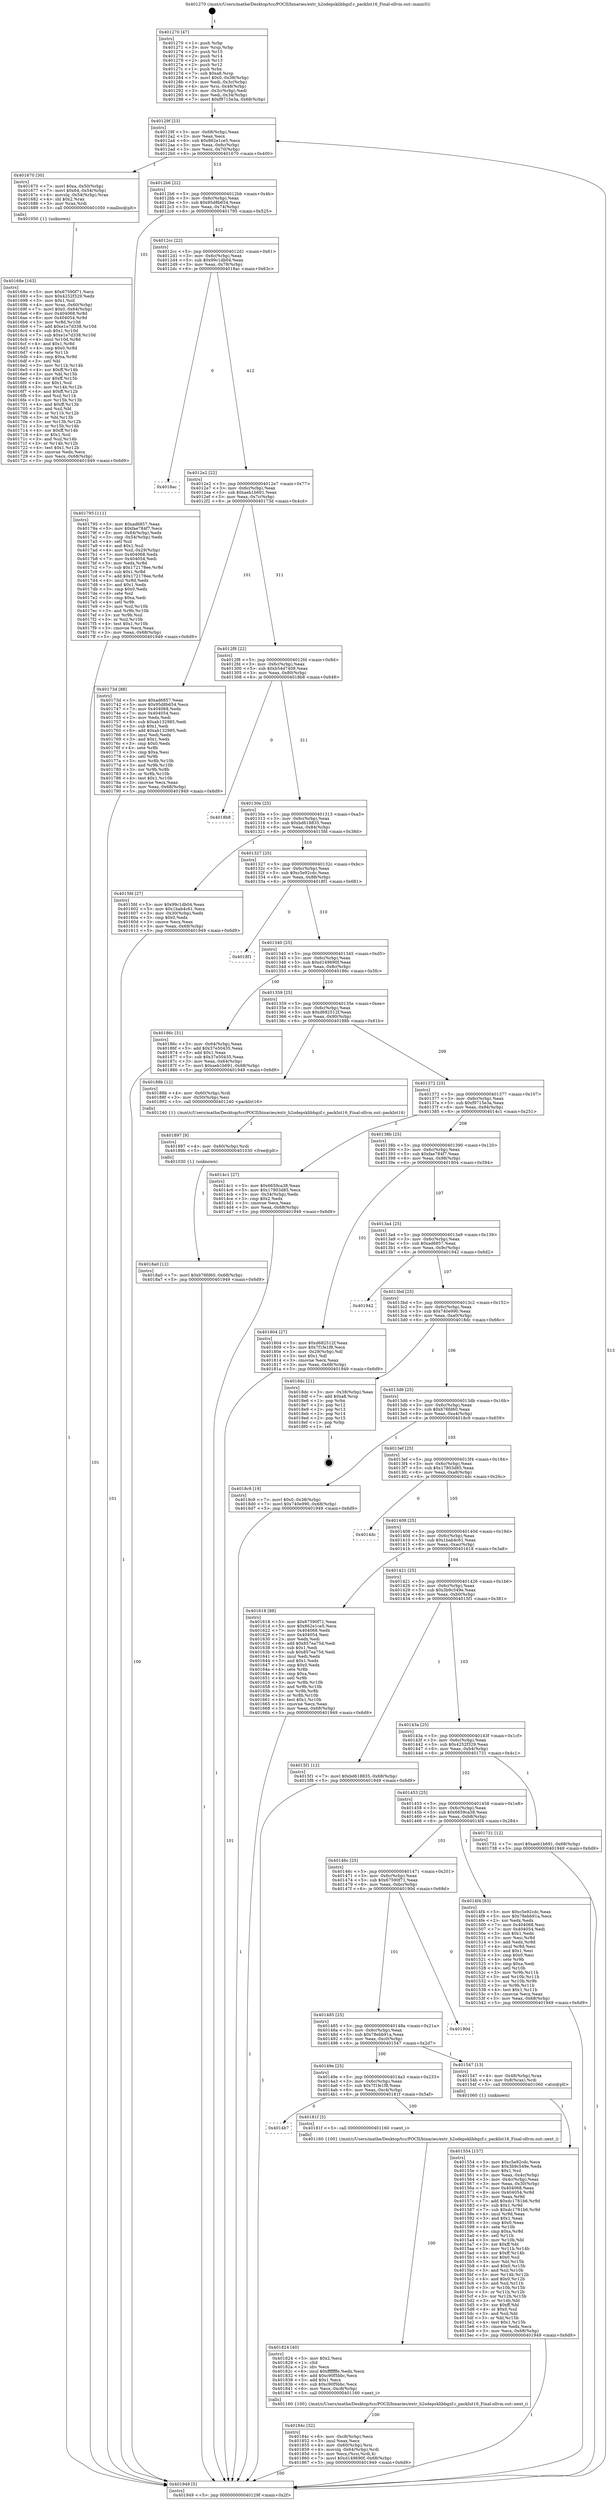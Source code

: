 digraph "0x401270" {
  label = "0x401270 (/mnt/c/Users/mathe/Desktop/tcc/POCII/binaries/extr_h2odepsklibbgzf.c_packInt16_Final-ollvm.out::main(0))"
  labelloc = "t"
  node[shape=record]

  Entry [label="",width=0.3,height=0.3,shape=circle,fillcolor=black,style=filled]
  "0x40129f" [label="{
     0x40129f [23]\l
     | [instrs]\l
     &nbsp;&nbsp;0x40129f \<+3\>: mov -0x68(%rbp),%eax\l
     &nbsp;&nbsp;0x4012a2 \<+2\>: mov %eax,%ecx\l
     &nbsp;&nbsp;0x4012a4 \<+6\>: sub $0x862e1ce5,%ecx\l
     &nbsp;&nbsp;0x4012aa \<+3\>: mov %eax,-0x6c(%rbp)\l
     &nbsp;&nbsp;0x4012ad \<+3\>: mov %ecx,-0x70(%rbp)\l
     &nbsp;&nbsp;0x4012b0 \<+6\>: je 0000000000401670 \<main+0x400\>\l
  }"]
  "0x401670" [label="{
     0x401670 [30]\l
     | [instrs]\l
     &nbsp;&nbsp;0x401670 \<+7\>: movl $0xa,-0x50(%rbp)\l
     &nbsp;&nbsp;0x401677 \<+7\>: movl $0x64,-0x54(%rbp)\l
     &nbsp;&nbsp;0x40167e \<+4\>: movslq -0x54(%rbp),%rax\l
     &nbsp;&nbsp;0x401682 \<+4\>: shl $0x2,%rax\l
     &nbsp;&nbsp;0x401686 \<+3\>: mov %rax,%rdi\l
     &nbsp;&nbsp;0x401689 \<+5\>: call 0000000000401050 \<malloc@plt\>\l
     | [calls]\l
     &nbsp;&nbsp;0x401050 \{1\} (unknown)\l
  }"]
  "0x4012b6" [label="{
     0x4012b6 [22]\l
     | [instrs]\l
     &nbsp;&nbsp;0x4012b6 \<+5\>: jmp 00000000004012bb \<main+0x4b\>\l
     &nbsp;&nbsp;0x4012bb \<+3\>: mov -0x6c(%rbp),%eax\l
     &nbsp;&nbsp;0x4012be \<+5\>: sub $0x95d8b654,%eax\l
     &nbsp;&nbsp;0x4012c3 \<+3\>: mov %eax,-0x74(%rbp)\l
     &nbsp;&nbsp;0x4012c6 \<+6\>: je 0000000000401795 \<main+0x525\>\l
  }"]
  Exit [label="",width=0.3,height=0.3,shape=circle,fillcolor=black,style=filled,peripheries=2]
  "0x401795" [label="{
     0x401795 [111]\l
     | [instrs]\l
     &nbsp;&nbsp;0x401795 \<+5\>: mov $0xad6857,%eax\l
     &nbsp;&nbsp;0x40179a \<+5\>: mov $0xfae784f7,%ecx\l
     &nbsp;&nbsp;0x40179f \<+3\>: mov -0x64(%rbp),%edx\l
     &nbsp;&nbsp;0x4017a2 \<+3\>: cmp -0x54(%rbp),%edx\l
     &nbsp;&nbsp;0x4017a5 \<+4\>: setl %sil\l
     &nbsp;&nbsp;0x4017a9 \<+4\>: and $0x1,%sil\l
     &nbsp;&nbsp;0x4017ad \<+4\>: mov %sil,-0x29(%rbp)\l
     &nbsp;&nbsp;0x4017b1 \<+7\>: mov 0x404068,%edx\l
     &nbsp;&nbsp;0x4017b8 \<+7\>: mov 0x404054,%edi\l
     &nbsp;&nbsp;0x4017bf \<+3\>: mov %edx,%r8d\l
     &nbsp;&nbsp;0x4017c2 \<+7\>: sub $0x172178ee,%r8d\l
     &nbsp;&nbsp;0x4017c9 \<+4\>: sub $0x1,%r8d\l
     &nbsp;&nbsp;0x4017cd \<+7\>: add $0x172178ee,%r8d\l
     &nbsp;&nbsp;0x4017d4 \<+4\>: imul %r8d,%edx\l
     &nbsp;&nbsp;0x4017d8 \<+3\>: and $0x1,%edx\l
     &nbsp;&nbsp;0x4017db \<+3\>: cmp $0x0,%edx\l
     &nbsp;&nbsp;0x4017de \<+4\>: sete %sil\l
     &nbsp;&nbsp;0x4017e2 \<+3\>: cmp $0xa,%edi\l
     &nbsp;&nbsp;0x4017e5 \<+4\>: setl %r9b\l
     &nbsp;&nbsp;0x4017e9 \<+3\>: mov %sil,%r10b\l
     &nbsp;&nbsp;0x4017ec \<+3\>: and %r9b,%r10b\l
     &nbsp;&nbsp;0x4017ef \<+3\>: xor %r9b,%sil\l
     &nbsp;&nbsp;0x4017f2 \<+3\>: or %sil,%r10b\l
     &nbsp;&nbsp;0x4017f5 \<+4\>: test $0x1,%r10b\l
     &nbsp;&nbsp;0x4017f9 \<+3\>: cmovne %ecx,%eax\l
     &nbsp;&nbsp;0x4017fc \<+3\>: mov %eax,-0x68(%rbp)\l
     &nbsp;&nbsp;0x4017ff \<+5\>: jmp 0000000000401949 \<main+0x6d9\>\l
  }"]
  "0x4012cc" [label="{
     0x4012cc [22]\l
     | [instrs]\l
     &nbsp;&nbsp;0x4012cc \<+5\>: jmp 00000000004012d1 \<main+0x61\>\l
     &nbsp;&nbsp;0x4012d1 \<+3\>: mov -0x6c(%rbp),%eax\l
     &nbsp;&nbsp;0x4012d4 \<+5\>: sub $0x99c1db04,%eax\l
     &nbsp;&nbsp;0x4012d9 \<+3\>: mov %eax,-0x78(%rbp)\l
     &nbsp;&nbsp;0x4012dc \<+6\>: je 00000000004018ac \<main+0x63c\>\l
  }"]
  "0x4018a0" [label="{
     0x4018a0 [12]\l
     | [instrs]\l
     &nbsp;&nbsp;0x4018a0 \<+7\>: movl $0xb76fd60,-0x68(%rbp)\l
     &nbsp;&nbsp;0x4018a7 \<+5\>: jmp 0000000000401949 \<main+0x6d9\>\l
  }"]
  "0x4018ac" [label="{
     0x4018ac\l
  }", style=dashed]
  "0x4012e2" [label="{
     0x4012e2 [22]\l
     | [instrs]\l
     &nbsp;&nbsp;0x4012e2 \<+5\>: jmp 00000000004012e7 \<main+0x77\>\l
     &nbsp;&nbsp;0x4012e7 \<+3\>: mov -0x6c(%rbp),%eax\l
     &nbsp;&nbsp;0x4012ea \<+5\>: sub $0xaeb1b691,%eax\l
     &nbsp;&nbsp;0x4012ef \<+3\>: mov %eax,-0x7c(%rbp)\l
     &nbsp;&nbsp;0x4012f2 \<+6\>: je 000000000040173d \<main+0x4cd\>\l
  }"]
  "0x401897" [label="{
     0x401897 [9]\l
     | [instrs]\l
     &nbsp;&nbsp;0x401897 \<+4\>: mov -0x60(%rbp),%rdi\l
     &nbsp;&nbsp;0x40189b \<+5\>: call 0000000000401030 \<free@plt\>\l
     | [calls]\l
     &nbsp;&nbsp;0x401030 \{1\} (unknown)\l
  }"]
  "0x40173d" [label="{
     0x40173d [88]\l
     | [instrs]\l
     &nbsp;&nbsp;0x40173d \<+5\>: mov $0xad6857,%eax\l
     &nbsp;&nbsp;0x401742 \<+5\>: mov $0x95d8b654,%ecx\l
     &nbsp;&nbsp;0x401747 \<+7\>: mov 0x404068,%edx\l
     &nbsp;&nbsp;0x40174e \<+7\>: mov 0x404054,%esi\l
     &nbsp;&nbsp;0x401755 \<+2\>: mov %edx,%edi\l
     &nbsp;&nbsp;0x401757 \<+6\>: sub $0xab132985,%edi\l
     &nbsp;&nbsp;0x40175d \<+3\>: sub $0x1,%edi\l
     &nbsp;&nbsp;0x401760 \<+6\>: add $0xab132985,%edi\l
     &nbsp;&nbsp;0x401766 \<+3\>: imul %edi,%edx\l
     &nbsp;&nbsp;0x401769 \<+3\>: and $0x1,%edx\l
     &nbsp;&nbsp;0x40176c \<+3\>: cmp $0x0,%edx\l
     &nbsp;&nbsp;0x40176f \<+4\>: sete %r8b\l
     &nbsp;&nbsp;0x401773 \<+3\>: cmp $0xa,%esi\l
     &nbsp;&nbsp;0x401776 \<+4\>: setl %r9b\l
     &nbsp;&nbsp;0x40177a \<+3\>: mov %r8b,%r10b\l
     &nbsp;&nbsp;0x40177d \<+3\>: and %r9b,%r10b\l
     &nbsp;&nbsp;0x401780 \<+3\>: xor %r9b,%r8b\l
     &nbsp;&nbsp;0x401783 \<+3\>: or %r8b,%r10b\l
     &nbsp;&nbsp;0x401786 \<+4\>: test $0x1,%r10b\l
     &nbsp;&nbsp;0x40178a \<+3\>: cmovne %ecx,%eax\l
     &nbsp;&nbsp;0x40178d \<+3\>: mov %eax,-0x68(%rbp)\l
     &nbsp;&nbsp;0x401790 \<+5\>: jmp 0000000000401949 \<main+0x6d9\>\l
  }"]
  "0x4012f8" [label="{
     0x4012f8 [22]\l
     | [instrs]\l
     &nbsp;&nbsp;0x4012f8 \<+5\>: jmp 00000000004012fd \<main+0x8d\>\l
     &nbsp;&nbsp;0x4012fd \<+3\>: mov -0x6c(%rbp),%eax\l
     &nbsp;&nbsp;0x401300 \<+5\>: sub $0xb54d7409,%eax\l
     &nbsp;&nbsp;0x401305 \<+3\>: mov %eax,-0x80(%rbp)\l
     &nbsp;&nbsp;0x401308 \<+6\>: je 00000000004018b8 \<main+0x648\>\l
  }"]
  "0x40184c" [label="{
     0x40184c [32]\l
     | [instrs]\l
     &nbsp;&nbsp;0x40184c \<+6\>: mov -0xc8(%rbp),%ecx\l
     &nbsp;&nbsp;0x401852 \<+3\>: imul %eax,%ecx\l
     &nbsp;&nbsp;0x401855 \<+4\>: mov -0x60(%rbp),%rsi\l
     &nbsp;&nbsp;0x401859 \<+4\>: movslq -0x64(%rbp),%rdi\l
     &nbsp;&nbsp;0x40185d \<+3\>: mov %ecx,(%rsi,%rdi,4)\l
     &nbsp;&nbsp;0x401860 \<+7\>: movl $0xd149690f,-0x68(%rbp)\l
     &nbsp;&nbsp;0x401867 \<+5\>: jmp 0000000000401949 \<main+0x6d9\>\l
  }"]
  "0x4018b8" [label="{
     0x4018b8\l
  }", style=dashed]
  "0x40130e" [label="{
     0x40130e [25]\l
     | [instrs]\l
     &nbsp;&nbsp;0x40130e \<+5\>: jmp 0000000000401313 \<main+0xa3\>\l
     &nbsp;&nbsp;0x401313 \<+3\>: mov -0x6c(%rbp),%eax\l
     &nbsp;&nbsp;0x401316 \<+5\>: sub $0xbd618835,%eax\l
     &nbsp;&nbsp;0x40131b \<+6\>: mov %eax,-0x84(%rbp)\l
     &nbsp;&nbsp;0x401321 \<+6\>: je 00000000004015fd \<main+0x38d\>\l
  }"]
  "0x401824" [label="{
     0x401824 [40]\l
     | [instrs]\l
     &nbsp;&nbsp;0x401824 \<+5\>: mov $0x2,%ecx\l
     &nbsp;&nbsp;0x401829 \<+1\>: cltd\l
     &nbsp;&nbsp;0x40182a \<+2\>: idiv %ecx\l
     &nbsp;&nbsp;0x40182c \<+6\>: imul $0xfffffffe,%edx,%ecx\l
     &nbsp;&nbsp;0x401832 \<+6\>: add $0xc90f5bbc,%ecx\l
     &nbsp;&nbsp;0x401838 \<+3\>: add $0x1,%ecx\l
     &nbsp;&nbsp;0x40183b \<+6\>: sub $0xc90f5bbc,%ecx\l
     &nbsp;&nbsp;0x401841 \<+6\>: mov %ecx,-0xc8(%rbp)\l
     &nbsp;&nbsp;0x401847 \<+5\>: call 0000000000401160 \<next_i\>\l
     | [calls]\l
     &nbsp;&nbsp;0x401160 \{100\} (/mnt/c/Users/mathe/Desktop/tcc/POCII/binaries/extr_h2odepsklibbgzf.c_packInt16_Final-ollvm.out::next_i)\l
  }"]
  "0x4015fd" [label="{
     0x4015fd [27]\l
     | [instrs]\l
     &nbsp;&nbsp;0x4015fd \<+5\>: mov $0x99c1db04,%eax\l
     &nbsp;&nbsp;0x401602 \<+5\>: mov $0x1bab4c61,%ecx\l
     &nbsp;&nbsp;0x401607 \<+3\>: mov -0x30(%rbp),%edx\l
     &nbsp;&nbsp;0x40160a \<+3\>: cmp $0x0,%edx\l
     &nbsp;&nbsp;0x40160d \<+3\>: cmove %ecx,%eax\l
     &nbsp;&nbsp;0x401610 \<+3\>: mov %eax,-0x68(%rbp)\l
     &nbsp;&nbsp;0x401613 \<+5\>: jmp 0000000000401949 \<main+0x6d9\>\l
  }"]
  "0x401327" [label="{
     0x401327 [25]\l
     | [instrs]\l
     &nbsp;&nbsp;0x401327 \<+5\>: jmp 000000000040132c \<main+0xbc\>\l
     &nbsp;&nbsp;0x40132c \<+3\>: mov -0x6c(%rbp),%eax\l
     &nbsp;&nbsp;0x40132f \<+5\>: sub $0xc5e92cdc,%eax\l
     &nbsp;&nbsp;0x401334 \<+6\>: mov %eax,-0x88(%rbp)\l
     &nbsp;&nbsp;0x40133a \<+6\>: je 00000000004018f1 \<main+0x681\>\l
  }"]
  "0x4014b7" [label="{
     0x4014b7\l
  }", style=dashed]
  "0x4018f1" [label="{
     0x4018f1\l
  }", style=dashed]
  "0x401340" [label="{
     0x401340 [25]\l
     | [instrs]\l
     &nbsp;&nbsp;0x401340 \<+5\>: jmp 0000000000401345 \<main+0xd5\>\l
     &nbsp;&nbsp;0x401345 \<+3\>: mov -0x6c(%rbp),%eax\l
     &nbsp;&nbsp;0x401348 \<+5\>: sub $0xd149690f,%eax\l
     &nbsp;&nbsp;0x40134d \<+6\>: mov %eax,-0x8c(%rbp)\l
     &nbsp;&nbsp;0x401353 \<+6\>: je 000000000040186c \<main+0x5fc\>\l
  }"]
  "0x40181f" [label="{
     0x40181f [5]\l
     | [instrs]\l
     &nbsp;&nbsp;0x40181f \<+5\>: call 0000000000401160 \<next_i\>\l
     | [calls]\l
     &nbsp;&nbsp;0x401160 \{100\} (/mnt/c/Users/mathe/Desktop/tcc/POCII/binaries/extr_h2odepsklibbgzf.c_packInt16_Final-ollvm.out::next_i)\l
  }"]
  "0x40186c" [label="{
     0x40186c [31]\l
     | [instrs]\l
     &nbsp;&nbsp;0x40186c \<+3\>: mov -0x64(%rbp),%eax\l
     &nbsp;&nbsp;0x40186f \<+5\>: add $0x37e50435,%eax\l
     &nbsp;&nbsp;0x401874 \<+3\>: add $0x1,%eax\l
     &nbsp;&nbsp;0x401877 \<+5\>: sub $0x37e50435,%eax\l
     &nbsp;&nbsp;0x40187c \<+3\>: mov %eax,-0x64(%rbp)\l
     &nbsp;&nbsp;0x40187f \<+7\>: movl $0xaeb1b691,-0x68(%rbp)\l
     &nbsp;&nbsp;0x401886 \<+5\>: jmp 0000000000401949 \<main+0x6d9\>\l
  }"]
  "0x401359" [label="{
     0x401359 [25]\l
     | [instrs]\l
     &nbsp;&nbsp;0x401359 \<+5\>: jmp 000000000040135e \<main+0xee\>\l
     &nbsp;&nbsp;0x40135e \<+3\>: mov -0x6c(%rbp),%eax\l
     &nbsp;&nbsp;0x401361 \<+5\>: sub $0xd682512f,%eax\l
     &nbsp;&nbsp;0x401366 \<+6\>: mov %eax,-0x90(%rbp)\l
     &nbsp;&nbsp;0x40136c \<+6\>: je 000000000040188b \<main+0x61b\>\l
  }"]
  "0x40168e" [label="{
     0x40168e [163]\l
     | [instrs]\l
     &nbsp;&nbsp;0x40168e \<+5\>: mov $0x67590f71,%ecx\l
     &nbsp;&nbsp;0x401693 \<+5\>: mov $0x4252f329,%edx\l
     &nbsp;&nbsp;0x401698 \<+3\>: mov $0x1,%sil\l
     &nbsp;&nbsp;0x40169b \<+4\>: mov %rax,-0x60(%rbp)\l
     &nbsp;&nbsp;0x40169f \<+7\>: movl $0x0,-0x64(%rbp)\l
     &nbsp;&nbsp;0x4016a6 \<+8\>: mov 0x404068,%r8d\l
     &nbsp;&nbsp;0x4016ae \<+8\>: mov 0x404054,%r9d\l
     &nbsp;&nbsp;0x4016b6 \<+3\>: mov %r8d,%r10d\l
     &nbsp;&nbsp;0x4016b9 \<+7\>: add $0xe1e7d338,%r10d\l
     &nbsp;&nbsp;0x4016c0 \<+4\>: sub $0x1,%r10d\l
     &nbsp;&nbsp;0x4016c4 \<+7\>: sub $0xe1e7d338,%r10d\l
     &nbsp;&nbsp;0x4016cb \<+4\>: imul %r10d,%r8d\l
     &nbsp;&nbsp;0x4016cf \<+4\>: and $0x1,%r8d\l
     &nbsp;&nbsp;0x4016d3 \<+4\>: cmp $0x0,%r8d\l
     &nbsp;&nbsp;0x4016d7 \<+4\>: sete %r11b\l
     &nbsp;&nbsp;0x4016db \<+4\>: cmp $0xa,%r9d\l
     &nbsp;&nbsp;0x4016df \<+3\>: setl %bl\l
     &nbsp;&nbsp;0x4016e2 \<+3\>: mov %r11b,%r14b\l
     &nbsp;&nbsp;0x4016e5 \<+4\>: xor $0xff,%r14b\l
     &nbsp;&nbsp;0x4016e9 \<+3\>: mov %bl,%r15b\l
     &nbsp;&nbsp;0x4016ec \<+4\>: xor $0xff,%r15b\l
     &nbsp;&nbsp;0x4016f0 \<+4\>: xor $0x1,%sil\l
     &nbsp;&nbsp;0x4016f4 \<+3\>: mov %r14b,%r12b\l
     &nbsp;&nbsp;0x4016f7 \<+4\>: and $0xff,%r12b\l
     &nbsp;&nbsp;0x4016fb \<+3\>: and %sil,%r11b\l
     &nbsp;&nbsp;0x4016fe \<+3\>: mov %r15b,%r13b\l
     &nbsp;&nbsp;0x401701 \<+4\>: and $0xff,%r13b\l
     &nbsp;&nbsp;0x401705 \<+3\>: and %sil,%bl\l
     &nbsp;&nbsp;0x401708 \<+3\>: or %r11b,%r12b\l
     &nbsp;&nbsp;0x40170b \<+3\>: or %bl,%r13b\l
     &nbsp;&nbsp;0x40170e \<+3\>: xor %r13b,%r12b\l
     &nbsp;&nbsp;0x401711 \<+3\>: or %r15b,%r14b\l
     &nbsp;&nbsp;0x401714 \<+4\>: xor $0xff,%r14b\l
     &nbsp;&nbsp;0x401718 \<+4\>: or $0x1,%sil\l
     &nbsp;&nbsp;0x40171c \<+3\>: and %sil,%r14b\l
     &nbsp;&nbsp;0x40171f \<+3\>: or %r14b,%r12b\l
     &nbsp;&nbsp;0x401722 \<+4\>: test $0x1,%r12b\l
     &nbsp;&nbsp;0x401726 \<+3\>: cmovne %edx,%ecx\l
     &nbsp;&nbsp;0x401729 \<+3\>: mov %ecx,-0x68(%rbp)\l
     &nbsp;&nbsp;0x40172c \<+5\>: jmp 0000000000401949 \<main+0x6d9\>\l
  }"]
  "0x40188b" [label="{
     0x40188b [12]\l
     | [instrs]\l
     &nbsp;&nbsp;0x40188b \<+4\>: mov -0x60(%rbp),%rdi\l
     &nbsp;&nbsp;0x40188f \<+3\>: mov -0x50(%rbp),%esi\l
     &nbsp;&nbsp;0x401892 \<+5\>: call 0000000000401240 \<packInt16\>\l
     | [calls]\l
     &nbsp;&nbsp;0x401240 \{1\} (/mnt/c/Users/mathe/Desktop/tcc/POCII/binaries/extr_h2odepsklibbgzf.c_packInt16_Final-ollvm.out::packInt16)\l
  }"]
  "0x401372" [label="{
     0x401372 [25]\l
     | [instrs]\l
     &nbsp;&nbsp;0x401372 \<+5\>: jmp 0000000000401377 \<main+0x107\>\l
     &nbsp;&nbsp;0x401377 \<+3\>: mov -0x6c(%rbp),%eax\l
     &nbsp;&nbsp;0x40137a \<+5\>: sub $0xf9715e3a,%eax\l
     &nbsp;&nbsp;0x40137f \<+6\>: mov %eax,-0x94(%rbp)\l
     &nbsp;&nbsp;0x401385 \<+6\>: je 00000000004014c1 \<main+0x251\>\l
  }"]
  "0x401554" [label="{
     0x401554 [157]\l
     | [instrs]\l
     &nbsp;&nbsp;0x401554 \<+5\>: mov $0xc5e92cdc,%ecx\l
     &nbsp;&nbsp;0x401559 \<+5\>: mov $0x3b9c549e,%edx\l
     &nbsp;&nbsp;0x40155e \<+3\>: mov $0x1,%sil\l
     &nbsp;&nbsp;0x401561 \<+3\>: mov %eax,-0x4c(%rbp)\l
     &nbsp;&nbsp;0x401564 \<+3\>: mov -0x4c(%rbp),%eax\l
     &nbsp;&nbsp;0x401567 \<+3\>: mov %eax,-0x30(%rbp)\l
     &nbsp;&nbsp;0x40156a \<+7\>: mov 0x404068,%eax\l
     &nbsp;&nbsp;0x401571 \<+8\>: mov 0x404054,%r8d\l
     &nbsp;&nbsp;0x401579 \<+3\>: mov %eax,%r9d\l
     &nbsp;&nbsp;0x40157c \<+7\>: add $0xdc1781b6,%r9d\l
     &nbsp;&nbsp;0x401583 \<+4\>: sub $0x1,%r9d\l
     &nbsp;&nbsp;0x401587 \<+7\>: sub $0xdc1781b6,%r9d\l
     &nbsp;&nbsp;0x40158e \<+4\>: imul %r9d,%eax\l
     &nbsp;&nbsp;0x401592 \<+3\>: and $0x1,%eax\l
     &nbsp;&nbsp;0x401595 \<+3\>: cmp $0x0,%eax\l
     &nbsp;&nbsp;0x401598 \<+4\>: sete %r10b\l
     &nbsp;&nbsp;0x40159c \<+4\>: cmp $0xa,%r8d\l
     &nbsp;&nbsp;0x4015a0 \<+4\>: setl %r11b\l
     &nbsp;&nbsp;0x4015a4 \<+3\>: mov %r10b,%bl\l
     &nbsp;&nbsp;0x4015a7 \<+3\>: xor $0xff,%bl\l
     &nbsp;&nbsp;0x4015aa \<+3\>: mov %r11b,%r14b\l
     &nbsp;&nbsp;0x4015ad \<+4\>: xor $0xff,%r14b\l
     &nbsp;&nbsp;0x4015b1 \<+4\>: xor $0x0,%sil\l
     &nbsp;&nbsp;0x4015b5 \<+3\>: mov %bl,%r15b\l
     &nbsp;&nbsp;0x4015b8 \<+4\>: and $0x0,%r15b\l
     &nbsp;&nbsp;0x4015bc \<+3\>: and %sil,%r10b\l
     &nbsp;&nbsp;0x4015bf \<+3\>: mov %r14b,%r12b\l
     &nbsp;&nbsp;0x4015c2 \<+4\>: and $0x0,%r12b\l
     &nbsp;&nbsp;0x4015c6 \<+3\>: and %sil,%r11b\l
     &nbsp;&nbsp;0x4015c9 \<+3\>: or %r10b,%r15b\l
     &nbsp;&nbsp;0x4015cc \<+3\>: or %r11b,%r12b\l
     &nbsp;&nbsp;0x4015cf \<+3\>: xor %r12b,%r15b\l
     &nbsp;&nbsp;0x4015d2 \<+3\>: or %r14b,%bl\l
     &nbsp;&nbsp;0x4015d5 \<+3\>: xor $0xff,%bl\l
     &nbsp;&nbsp;0x4015d8 \<+4\>: or $0x0,%sil\l
     &nbsp;&nbsp;0x4015dc \<+3\>: and %sil,%bl\l
     &nbsp;&nbsp;0x4015df \<+3\>: or %bl,%r15b\l
     &nbsp;&nbsp;0x4015e2 \<+4\>: test $0x1,%r15b\l
     &nbsp;&nbsp;0x4015e6 \<+3\>: cmovne %edx,%ecx\l
     &nbsp;&nbsp;0x4015e9 \<+3\>: mov %ecx,-0x68(%rbp)\l
     &nbsp;&nbsp;0x4015ec \<+5\>: jmp 0000000000401949 \<main+0x6d9\>\l
  }"]
  "0x4014c1" [label="{
     0x4014c1 [27]\l
     | [instrs]\l
     &nbsp;&nbsp;0x4014c1 \<+5\>: mov $0x6659ca38,%eax\l
     &nbsp;&nbsp;0x4014c6 \<+5\>: mov $0x17803d85,%ecx\l
     &nbsp;&nbsp;0x4014cb \<+3\>: mov -0x34(%rbp),%edx\l
     &nbsp;&nbsp;0x4014ce \<+3\>: cmp $0x2,%edx\l
     &nbsp;&nbsp;0x4014d1 \<+3\>: cmovne %ecx,%eax\l
     &nbsp;&nbsp;0x4014d4 \<+3\>: mov %eax,-0x68(%rbp)\l
     &nbsp;&nbsp;0x4014d7 \<+5\>: jmp 0000000000401949 \<main+0x6d9\>\l
  }"]
  "0x40138b" [label="{
     0x40138b [25]\l
     | [instrs]\l
     &nbsp;&nbsp;0x40138b \<+5\>: jmp 0000000000401390 \<main+0x120\>\l
     &nbsp;&nbsp;0x401390 \<+3\>: mov -0x6c(%rbp),%eax\l
     &nbsp;&nbsp;0x401393 \<+5\>: sub $0xfae784f7,%eax\l
     &nbsp;&nbsp;0x401398 \<+6\>: mov %eax,-0x98(%rbp)\l
     &nbsp;&nbsp;0x40139e \<+6\>: je 0000000000401804 \<main+0x594\>\l
  }"]
  "0x401949" [label="{
     0x401949 [5]\l
     | [instrs]\l
     &nbsp;&nbsp;0x401949 \<+5\>: jmp 000000000040129f \<main+0x2f\>\l
  }"]
  "0x401270" [label="{
     0x401270 [47]\l
     | [instrs]\l
     &nbsp;&nbsp;0x401270 \<+1\>: push %rbp\l
     &nbsp;&nbsp;0x401271 \<+3\>: mov %rsp,%rbp\l
     &nbsp;&nbsp;0x401274 \<+2\>: push %r15\l
     &nbsp;&nbsp;0x401276 \<+2\>: push %r14\l
     &nbsp;&nbsp;0x401278 \<+2\>: push %r13\l
     &nbsp;&nbsp;0x40127a \<+2\>: push %r12\l
     &nbsp;&nbsp;0x40127c \<+1\>: push %rbx\l
     &nbsp;&nbsp;0x40127d \<+7\>: sub $0xa8,%rsp\l
     &nbsp;&nbsp;0x401284 \<+7\>: movl $0x0,-0x38(%rbp)\l
     &nbsp;&nbsp;0x40128b \<+3\>: mov %edi,-0x3c(%rbp)\l
     &nbsp;&nbsp;0x40128e \<+4\>: mov %rsi,-0x48(%rbp)\l
     &nbsp;&nbsp;0x401292 \<+3\>: mov -0x3c(%rbp),%edi\l
     &nbsp;&nbsp;0x401295 \<+3\>: mov %edi,-0x34(%rbp)\l
     &nbsp;&nbsp;0x401298 \<+7\>: movl $0xf9715e3a,-0x68(%rbp)\l
  }"]
  "0x40149e" [label="{
     0x40149e [25]\l
     | [instrs]\l
     &nbsp;&nbsp;0x40149e \<+5\>: jmp 00000000004014a3 \<main+0x233\>\l
     &nbsp;&nbsp;0x4014a3 \<+3\>: mov -0x6c(%rbp),%eax\l
     &nbsp;&nbsp;0x4014a6 \<+5\>: sub $0x7f1fe1f8,%eax\l
     &nbsp;&nbsp;0x4014ab \<+6\>: mov %eax,-0xc4(%rbp)\l
     &nbsp;&nbsp;0x4014b1 \<+6\>: je 000000000040181f \<main+0x5af\>\l
  }"]
  "0x401804" [label="{
     0x401804 [27]\l
     | [instrs]\l
     &nbsp;&nbsp;0x401804 \<+5\>: mov $0xd682512f,%eax\l
     &nbsp;&nbsp;0x401809 \<+5\>: mov $0x7f1fe1f8,%ecx\l
     &nbsp;&nbsp;0x40180e \<+3\>: mov -0x29(%rbp),%dl\l
     &nbsp;&nbsp;0x401811 \<+3\>: test $0x1,%dl\l
     &nbsp;&nbsp;0x401814 \<+3\>: cmovne %ecx,%eax\l
     &nbsp;&nbsp;0x401817 \<+3\>: mov %eax,-0x68(%rbp)\l
     &nbsp;&nbsp;0x40181a \<+5\>: jmp 0000000000401949 \<main+0x6d9\>\l
  }"]
  "0x4013a4" [label="{
     0x4013a4 [25]\l
     | [instrs]\l
     &nbsp;&nbsp;0x4013a4 \<+5\>: jmp 00000000004013a9 \<main+0x139\>\l
     &nbsp;&nbsp;0x4013a9 \<+3\>: mov -0x6c(%rbp),%eax\l
     &nbsp;&nbsp;0x4013ac \<+5\>: sub $0xad6857,%eax\l
     &nbsp;&nbsp;0x4013b1 \<+6\>: mov %eax,-0x9c(%rbp)\l
     &nbsp;&nbsp;0x4013b7 \<+6\>: je 0000000000401942 \<main+0x6d2\>\l
  }"]
  "0x401547" [label="{
     0x401547 [13]\l
     | [instrs]\l
     &nbsp;&nbsp;0x401547 \<+4\>: mov -0x48(%rbp),%rax\l
     &nbsp;&nbsp;0x40154b \<+4\>: mov 0x8(%rax),%rdi\l
     &nbsp;&nbsp;0x40154f \<+5\>: call 0000000000401060 \<atoi@plt\>\l
     | [calls]\l
     &nbsp;&nbsp;0x401060 \{1\} (unknown)\l
  }"]
  "0x401942" [label="{
     0x401942\l
  }", style=dashed]
  "0x4013bd" [label="{
     0x4013bd [25]\l
     | [instrs]\l
     &nbsp;&nbsp;0x4013bd \<+5\>: jmp 00000000004013c2 \<main+0x152\>\l
     &nbsp;&nbsp;0x4013c2 \<+3\>: mov -0x6c(%rbp),%eax\l
     &nbsp;&nbsp;0x4013c5 \<+5\>: sub $0x740e990,%eax\l
     &nbsp;&nbsp;0x4013ca \<+6\>: mov %eax,-0xa0(%rbp)\l
     &nbsp;&nbsp;0x4013d0 \<+6\>: je 00000000004018dc \<main+0x66c\>\l
  }"]
  "0x401485" [label="{
     0x401485 [25]\l
     | [instrs]\l
     &nbsp;&nbsp;0x401485 \<+5\>: jmp 000000000040148a \<main+0x21a\>\l
     &nbsp;&nbsp;0x40148a \<+3\>: mov -0x6c(%rbp),%eax\l
     &nbsp;&nbsp;0x40148d \<+5\>: sub $0x78ebb91a,%eax\l
     &nbsp;&nbsp;0x401492 \<+6\>: mov %eax,-0xc0(%rbp)\l
     &nbsp;&nbsp;0x401498 \<+6\>: je 0000000000401547 \<main+0x2d7\>\l
  }"]
  "0x4018dc" [label="{
     0x4018dc [21]\l
     | [instrs]\l
     &nbsp;&nbsp;0x4018dc \<+3\>: mov -0x38(%rbp),%eax\l
     &nbsp;&nbsp;0x4018df \<+7\>: add $0xa8,%rsp\l
     &nbsp;&nbsp;0x4018e6 \<+1\>: pop %rbx\l
     &nbsp;&nbsp;0x4018e7 \<+2\>: pop %r12\l
     &nbsp;&nbsp;0x4018e9 \<+2\>: pop %r13\l
     &nbsp;&nbsp;0x4018eb \<+2\>: pop %r14\l
     &nbsp;&nbsp;0x4018ed \<+2\>: pop %r15\l
     &nbsp;&nbsp;0x4018ef \<+1\>: pop %rbp\l
     &nbsp;&nbsp;0x4018f0 \<+1\>: ret\l
  }"]
  "0x4013d6" [label="{
     0x4013d6 [25]\l
     | [instrs]\l
     &nbsp;&nbsp;0x4013d6 \<+5\>: jmp 00000000004013db \<main+0x16b\>\l
     &nbsp;&nbsp;0x4013db \<+3\>: mov -0x6c(%rbp),%eax\l
     &nbsp;&nbsp;0x4013de \<+5\>: sub $0xb76fd60,%eax\l
     &nbsp;&nbsp;0x4013e3 \<+6\>: mov %eax,-0xa4(%rbp)\l
     &nbsp;&nbsp;0x4013e9 \<+6\>: je 00000000004018c9 \<main+0x659\>\l
  }"]
  "0x40190d" [label="{
     0x40190d\l
  }", style=dashed]
  "0x4018c9" [label="{
     0x4018c9 [19]\l
     | [instrs]\l
     &nbsp;&nbsp;0x4018c9 \<+7\>: movl $0x0,-0x38(%rbp)\l
     &nbsp;&nbsp;0x4018d0 \<+7\>: movl $0x740e990,-0x68(%rbp)\l
     &nbsp;&nbsp;0x4018d7 \<+5\>: jmp 0000000000401949 \<main+0x6d9\>\l
  }"]
  "0x4013ef" [label="{
     0x4013ef [25]\l
     | [instrs]\l
     &nbsp;&nbsp;0x4013ef \<+5\>: jmp 00000000004013f4 \<main+0x184\>\l
     &nbsp;&nbsp;0x4013f4 \<+3\>: mov -0x6c(%rbp),%eax\l
     &nbsp;&nbsp;0x4013f7 \<+5\>: sub $0x17803d85,%eax\l
     &nbsp;&nbsp;0x4013fc \<+6\>: mov %eax,-0xa8(%rbp)\l
     &nbsp;&nbsp;0x401402 \<+6\>: je 00000000004014dc \<main+0x26c\>\l
  }"]
  "0x40146c" [label="{
     0x40146c [25]\l
     | [instrs]\l
     &nbsp;&nbsp;0x40146c \<+5\>: jmp 0000000000401471 \<main+0x201\>\l
     &nbsp;&nbsp;0x401471 \<+3\>: mov -0x6c(%rbp),%eax\l
     &nbsp;&nbsp;0x401474 \<+5\>: sub $0x67590f71,%eax\l
     &nbsp;&nbsp;0x401479 \<+6\>: mov %eax,-0xbc(%rbp)\l
     &nbsp;&nbsp;0x40147f \<+6\>: je 000000000040190d \<main+0x69d\>\l
  }"]
  "0x4014dc" [label="{
     0x4014dc\l
  }", style=dashed]
  "0x401408" [label="{
     0x401408 [25]\l
     | [instrs]\l
     &nbsp;&nbsp;0x401408 \<+5\>: jmp 000000000040140d \<main+0x19d\>\l
     &nbsp;&nbsp;0x40140d \<+3\>: mov -0x6c(%rbp),%eax\l
     &nbsp;&nbsp;0x401410 \<+5\>: sub $0x1bab4c61,%eax\l
     &nbsp;&nbsp;0x401415 \<+6\>: mov %eax,-0xac(%rbp)\l
     &nbsp;&nbsp;0x40141b \<+6\>: je 0000000000401618 \<main+0x3a8\>\l
  }"]
  "0x4014f4" [label="{
     0x4014f4 [83]\l
     | [instrs]\l
     &nbsp;&nbsp;0x4014f4 \<+5\>: mov $0xc5e92cdc,%eax\l
     &nbsp;&nbsp;0x4014f9 \<+5\>: mov $0x78ebb91a,%ecx\l
     &nbsp;&nbsp;0x4014fe \<+2\>: xor %edx,%edx\l
     &nbsp;&nbsp;0x401500 \<+7\>: mov 0x404068,%esi\l
     &nbsp;&nbsp;0x401507 \<+7\>: mov 0x404054,%edi\l
     &nbsp;&nbsp;0x40150e \<+3\>: sub $0x1,%edx\l
     &nbsp;&nbsp;0x401511 \<+3\>: mov %esi,%r8d\l
     &nbsp;&nbsp;0x401514 \<+3\>: add %edx,%r8d\l
     &nbsp;&nbsp;0x401517 \<+4\>: imul %r8d,%esi\l
     &nbsp;&nbsp;0x40151b \<+3\>: and $0x1,%esi\l
     &nbsp;&nbsp;0x40151e \<+3\>: cmp $0x0,%esi\l
     &nbsp;&nbsp;0x401521 \<+4\>: sete %r9b\l
     &nbsp;&nbsp;0x401525 \<+3\>: cmp $0xa,%edi\l
     &nbsp;&nbsp;0x401528 \<+4\>: setl %r10b\l
     &nbsp;&nbsp;0x40152c \<+3\>: mov %r9b,%r11b\l
     &nbsp;&nbsp;0x40152f \<+3\>: and %r10b,%r11b\l
     &nbsp;&nbsp;0x401532 \<+3\>: xor %r10b,%r9b\l
     &nbsp;&nbsp;0x401535 \<+3\>: or %r9b,%r11b\l
     &nbsp;&nbsp;0x401538 \<+4\>: test $0x1,%r11b\l
     &nbsp;&nbsp;0x40153c \<+3\>: cmovne %ecx,%eax\l
     &nbsp;&nbsp;0x40153f \<+3\>: mov %eax,-0x68(%rbp)\l
     &nbsp;&nbsp;0x401542 \<+5\>: jmp 0000000000401949 \<main+0x6d9\>\l
  }"]
  "0x401618" [label="{
     0x401618 [88]\l
     | [instrs]\l
     &nbsp;&nbsp;0x401618 \<+5\>: mov $0x67590f71,%eax\l
     &nbsp;&nbsp;0x40161d \<+5\>: mov $0x862e1ce5,%ecx\l
     &nbsp;&nbsp;0x401622 \<+7\>: mov 0x404068,%edx\l
     &nbsp;&nbsp;0x401629 \<+7\>: mov 0x404054,%esi\l
     &nbsp;&nbsp;0x401630 \<+2\>: mov %edx,%edi\l
     &nbsp;&nbsp;0x401632 \<+6\>: add $0x857ea75d,%edi\l
     &nbsp;&nbsp;0x401638 \<+3\>: sub $0x1,%edi\l
     &nbsp;&nbsp;0x40163b \<+6\>: sub $0x857ea75d,%edi\l
     &nbsp;&nbsp;0x401641 \<+3\>: imul %edi,%edx\l
     &nbsp;&nbsp;0x401644 \<+3\>: and $0x1,%edx\l
     &nbsp;&nbsp;0x401647 \<+3\>: cmp $0x0,%edx\l
     &nbsp;&nbsp;0x40164a \<+4\>: sete %r8b\l
     &nbsp;&nbsp;0x40164e \<+3\>: cmp $0xa,%esi\l
     &nbsp;&nbsp;0x401651 \<+4\>: setl %r9b\l
     &nbsp;&nbsp;0x401655 \<+3\>: mov %r8b,%r10b\l
     &nbsp;&nbsp;0x401658 \<+3\>: and %r9b,%r10b\l
     &nbsp;&nbsp;0x40165b \<+3\>: xor %r9b,%r8b\l
     &nbsp;&nbsp;0x40165e \<+3\>: or %r8b,%r10b\l
     &nbsp;&nbsp;0x401661 \<+4\>: test $0x1,%r10b\l
     &nbsp;&nbsp;0x401665 \<+3\>: cmovne %ecx,%eax\l
     &nbsp;&nbsp;0x401668 \<+3\>: mov %eax,-0x68(%rbp)\l
     &nbsp;&nbsp;0x40166b \<+5\>: jmp 0000000000401949 \<main+0x6d9\>\l
  }"]
  "0x401421" [label="{
     0x401421 [25]\l
     | [instrs]\l
     &nbsp;&nbsp;0x401421 \<+5\>: jmp 0000000000401426 \<main+0x1b6\>\l
     &nbsp;&nbsp;0x401426 \<+3\>: mov -0x6c(%rbp),%eax\l
     &nbsp;&nbsp;0x401429 \<+5\>: sub $0x3b9c549e,%eax\l
     &nbsp;&nbsp;0x40142e \<+6\>: mov %eax,-0xb0(%rbp)\l
     &nbsp;&nbsp;0x401434 \<+6\>: je 00000000004015f1 \<main+0x381\>\l
  }"]
  "0x401453" [label="{
     0x401453 [25]\l
     | [instrs]\l
     &nbsp;&nbsp;0x401453 \<+5\>: jmp 0000000000401458 \<main+0x1e8\>\l
     &nbsp;&nbsp;0x401458 \<+3\>: mov -0x6c(%rbp),%eax\l
     &nbsp;&nbsp;0x40145b \<+5\>: sub $0x6659ca38,%eax\l
     &nbsp;&nbsp;0x401460 \<+6\>: mov %eax,-0xb8(%rbp)\l
     &nbsp;&nbsp;0x401466 \<+6\>: je 00000000004014f4 \<main+0x284\>\l
  }"]
  "0x4015f1" [label="{
     0x4015f1 [12]\l
     | [instrs]\l
     &nbsp;&nbsp;0x4015f1 \<+7\>: movl $0xbd618835,-0x68(%rbp)\l
     &nbsp;&nbsp;0x4015f8 \<+5\>: jmp 0000000000401949 \<main+0x6d9\>\l
  }"]
  "0x40143a" [label="{
     0x40143a [25]\l
     | [instrs]\l
     &nbsp;&nbsp;0x40143a \<+5\>: jmp 000000000040143f \<main+0x1cf\>\l
     &nbsp;&nbsp;0x40143f \<+3\>: mov -0x6c(%rbp),%eax\l
     &nbsp;&nbsp;0x401442 \<+5\>: sub $0x4252f329,%eax\l
     &nbsp;&nbsp;0x401447 \<+6\>: mov %eax,-0xb4(%rbp)\l
     &nbsp;&nbsp;0x40144d \<+6\>: je 0000000000401731 \<main+0x4c1\>\l
  }"]
  "0x401731" [label="{
     0x401731 [12]\l
     | [instrs]\l
     &nbsp;&nbsp;0x401731 \<+7\>: movl $0xaeb1b691,-0x68(%rbp)\l
     &nbsp;&nbsp;0x401738 \<+5\>: jmp 0000000000401949 \<main+0x6d9\>\l
  }"]
  Entry -> "0x401270" [label=" 1"]
  "0x40129f" -> "0x401670" [label=" 1"]
  "0x40129f" -> "0x4012b6" [label=" 513"]
  "0x4018dc" -> Exit [label=" 1"]
  "0x4012b6" -> "0x401795" [label=" 101"]
  "0x4012b6" -> "0x4012cc" [label=" 412"]
  "0x4018c9" -> "0x401949" [label=" 1"]
  "0x4012cc" -> "0x4018ac" [label=" 0"]
  "0x4012cc" -> "0x4012e2" [label=" 412"]
  "0x4018a0" -> "0x401949" [label=" 1"]
  "0x4012e2" -> "0x40173d" [label=" 101"]
  "0x4012e2" -> "0x4012f8" [label=" 311"]
  "0x401897" -> "0x4018a0" [label=" 1"]
  "0x4012f8" -> "0x4018b8" [label=" 0"]
  "0x4012f8" -> "0x40130e" [label=" 311"]
  "0x40188b" -> "0x401897" [label=" 1"]
  "0x40130e" -> "0x4015fd" [label=" 1"]
  "0x40130e" -> "0x401327" [label=" 310"]
  "0x40186c" -> "0x401949" [label=" 100"]
  "0x401327" -> "0x4018f1" [label=" 0"]
  "0x401327" -> "0x401340" [label=" 310"]
  "0x40184c" -> "0x401949" [label=" 100"]
  "0x401340" -> "0x40186c" [label=" 100"]
  "0x401340" -> "0x401359" [label=" 210"]
  "0x401824" -> "0x40184c" [label=" 100"]
  "0x401359" -> "0x40188b" [label=" 1"]
  "0x401359" -> "0x401372" [label=" 209"]
  "0x40149e" -> "0x4014b7" [label=" 0"]
  "0x401372" -> "0x4014c1" [label=" 1"]
  "0x401372" -> "0x40138b" [label=" 208"]
  "0x4014c1" -> "0x401949" [label=" 1"]
  "0x401270" -> "0x40129f" [label=" 1"]
  "0x401949" -> "0x40129f" [label=" 513"]
  "0x40149e" -> "0x40181f" [label=" 100"]
  "0x40138b" -> "0x401804" [label=" 101"]
  "0x40138b" -> "0x4013a4" [label=" 107"]
  "0x40181f" -> "0x401824" [label=" 100"]
  "0x4013a4" -> "0x401942" [label=" 0"]
  "0x4013a4" -> "0x4013bd" [label=" 107"]
  "0x401804" -> "0x401949" [label=" 101"]
  "0x4013bd" -> "0x4018dc" [label=" 1"]
  "0x4013bd" -> "0x4013d6" [label=" 106"]
  "0x40173d" -> "0x401949" [label=" 101"]
  "0x4013d6" -> "0x4018c9" [label=" 1"]
  "0x4013d6" -> "0x4013ef" [label=" 105"]
  "0x401731" -> "0x401949" [label=" 1"]
  "0x4013ef" -> "0x4014dc" [label=" 0"]
  "0x4013ef" -> "0x401408" [label=" 105"]
  "0x401670" -> "0x40168e" [label=" 1"]
  "0x401408" -> "0x401618" [label=" 1"]
  "0x401408" -> "0x401421" [label=" 104"]
  "0x401618" -> "0x401949" [label=" 1"]
  "0x401421" -> "0x4015f1" [label=" 1"]
  "0x401421" -> "0x40143a" [label=" 103"]
  "0x4015f1" -> "0x401949" [label=" 1"]
  "0x40143a" -> "0x401731" [label=" 1"]
  "0x40143a" -> "0x401453" [label=" 102"]
  "0x4015fd" -> "0x401949" [label=" 1"]
  "0x401453" -> "0x4014f4" [label=" 1"]
  "0x401453" -> "0x40146c" [label=" 101"]
  "0x4014f4" -> "0x401949" [label=" 1"]
  "0x40168e" -> "0x401949" [label=" 1"]
  "0x40146c" -> "0x40190d" [label=" 0"]
  "0x40146c" -> "0x401485" [label=" 101"]
  "0x401795" -> "0x401949" [label=" 101"]
  "0x401485" -> "0x401547" [label=" 1"]
  "0x401485" -> "0x40149e" [label=" 100"]
  "0x401547" -> "0x401554" [label=" 1"]
  "0x401554" -> "0x401949" [label=" 1"]
}
